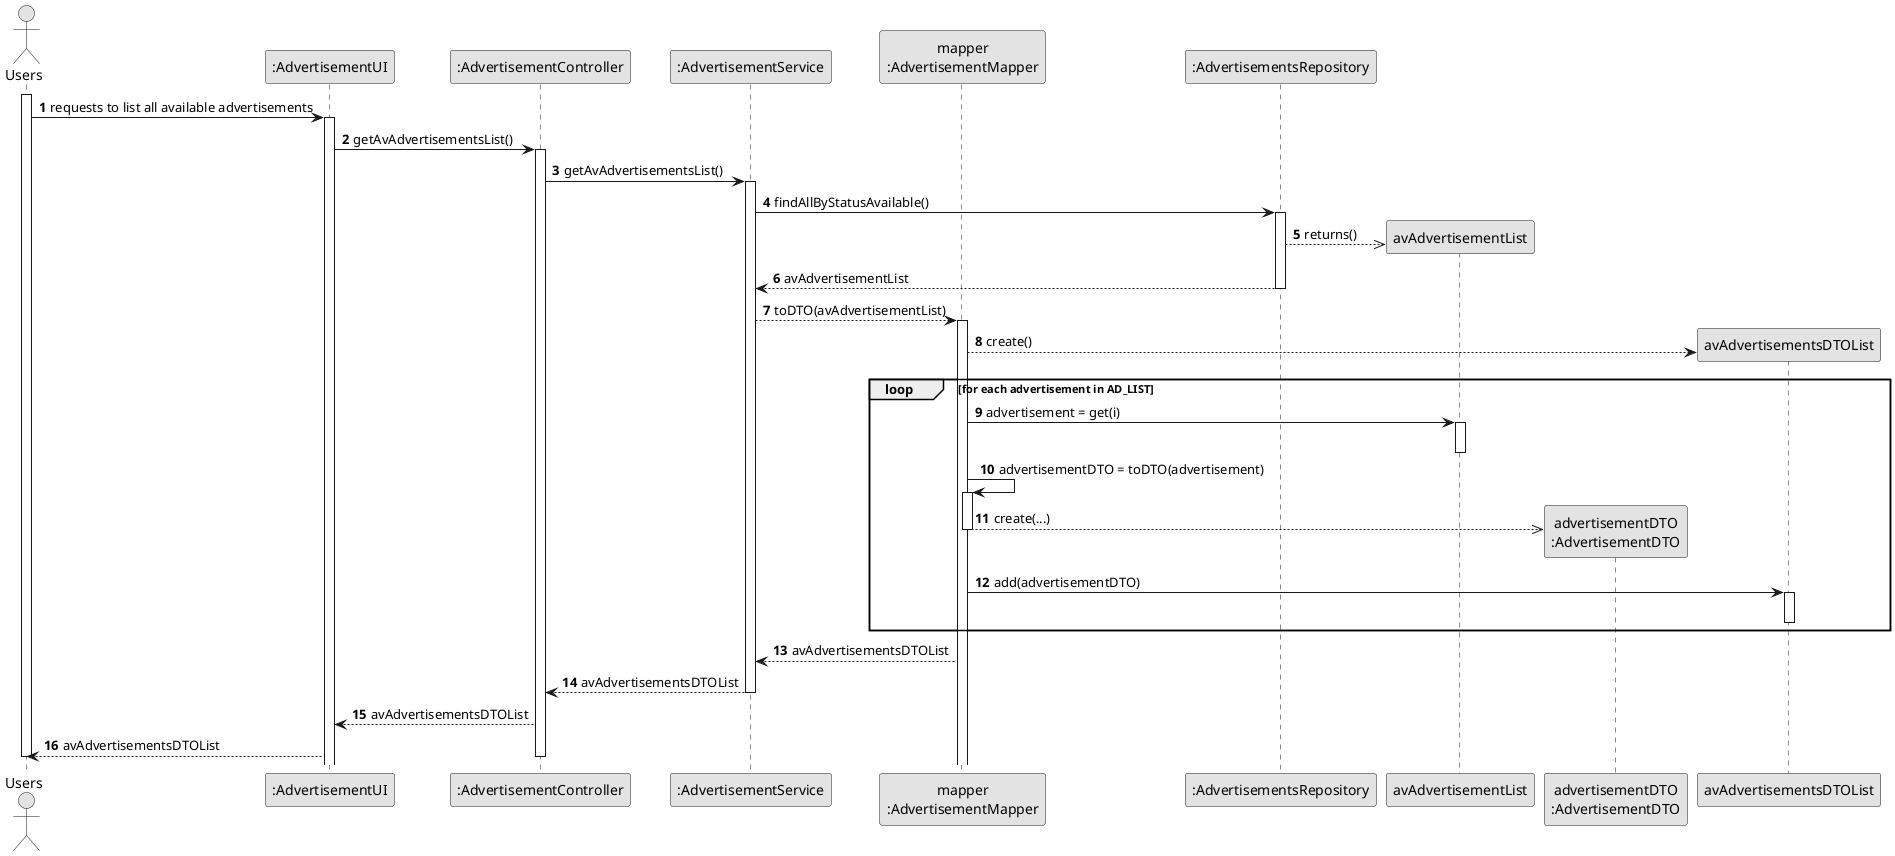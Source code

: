 @startuml
skinparam monochrome true
skinparam packageStyle rectangle
skinparam shadowing false

autonumber

actor "Users" as USER
participant ":AdvertisementUI" as UI
participant ":AdvertisementController" as CTRL
participant ":AdvertisementService" as SERV
participant "mapper\n:AdvertisementMapper" as MAPPER
participant ":AdvertisementsRepository" as AD_REPO
participant "avAdvertisementList" as AD_LIST
participant "advertisementDTO\n:AdvertisementDTO" as advertisementDTO



activate USER

    USER -> UI : requests to list all available advertisements
    activate UI
        UI -> CTRL : getAvAdvertisementsList()
        activate CTRL

            CTRL -> SERV : getAvAdvertisementsList()
            activate SERV

                SERV -> AD_REPO : findAllByStatusAvailable()
                activate AD_REPO
                AD_REPO -->> AD_LIST**:returns()
                AD_REPO --> SERV : avAdvertisementList
                deactivate AD_REPO
            SERV --> MAPPER : toDTO(avAdvertisementList)
            activate MAPPER
            MAPPER --> avAdvertisementsDTOList**:create()
            loop for each advertisement in AD_LIST
                MAPPER -> AD_LIST : advertisement = get(i)
                activate AD_LIST
                deactivate AD_LIST
                MAPPER -> MAPPER : advertisementDTO = toDTO(advertisement)
                activate MAPPER
                MAPPER -->> advertisementDTO**:create(...)
                deactivate MAPPER
                MAPPER -> avAdvertisementsDTOList :add(advertisementDTO)
                activate avAdvertisementsDTOList
                deactivate avAdvertisementsDTOList
            end
            MAPPER --> SERV : avAdvertisementsDTOList
            SERV --> CTRL : avAdvertisementsDTOList
            deactivate SERV
        CTRL --> UI : avAdvertisementsDTOList
        UI --> USER : avAdvertisementsDTOList
        deactivate CTRL
deactivate USER
@enduml